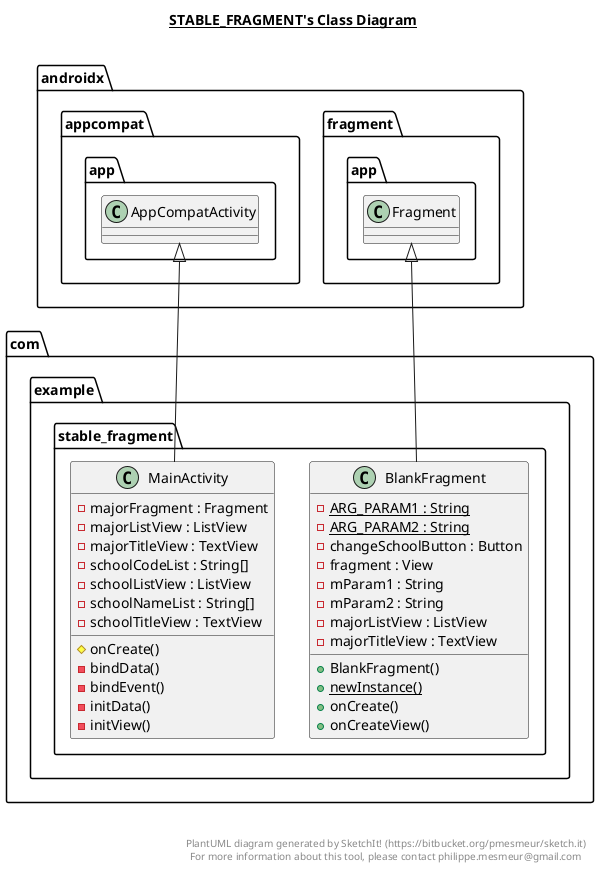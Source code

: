 @startuml

title __STABLE_FRAGMENT's Class Diagram__\n

  namespace com.example.stable_fragment {
    class com.example.stable_fragment.BlankFragment {
        {static} - ARG_PARAM1 : String
        {static} - ARG_PARAM2 : String
        - changeSchoolButton : Button
        - fragment : View
        - mParam1 : String
        - mParam2 : String
        - majorListView : ListView
        - majorTitleView : TextView
        + BlankFragment()
        {static} + newInstance()
        + onCreate()
        + onCreateView()
    }
  }
  

  namespace com.example.stable_fragment {
    class com.example.stable_fragment.MainActivity {
        - majorFragment : Fragment
        - majorListView : ListView
        - majorTitleView : TextView
        - schoolCodeList : String[]
        - schoolListView : ListView
        - schoolNameList : String[]
        - schoolTitleView : TextView
        # onCreate()
        - bindData()
        - bindEvent()
        - initData()
        - initView()
    }
  }
  

  com.example.stable_fragment.BlankFragment -up-|> androidx.fragment.app.Fragment
  com.example.stable_fragment.MainActivity -up-|> androidx.appcompat.app.AppCompatActivity


right footer


PlantUML diagram generated by SketchIt! (https://bitbucket.org/pmesmeur/sketch.it)
For more information about this tool, please contact philippe.mesmeur@gmail.com
endfooter

@enduml
